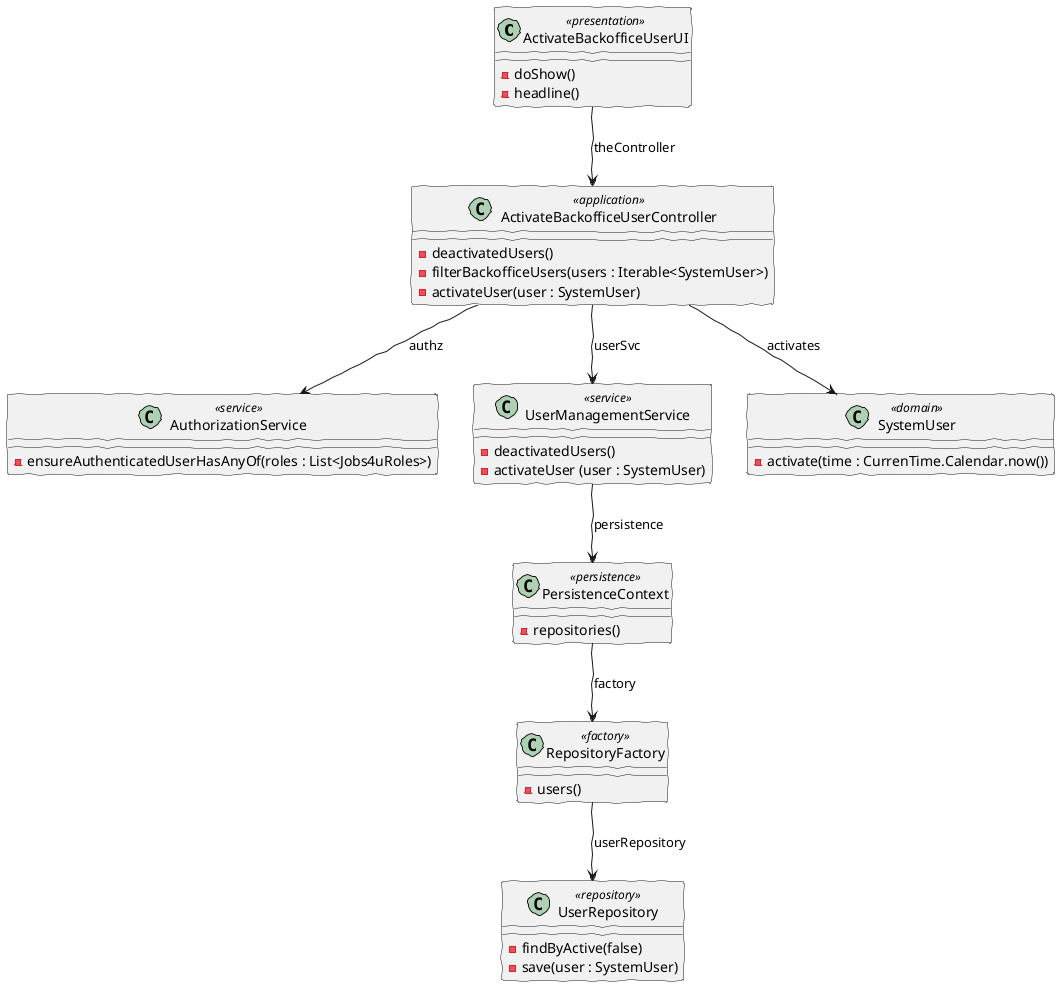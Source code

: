 @startuml
'skinparam
skinparam handwritten true
skinparam packageStyle rect
skinparam defaultFontName FG Virgil
skinparam shadowing false

'Entidades
class ActivateBackofficeUserUI <<presentation>> {
- doShow()
- headline()
}
class ActivateBackofficeUserController <<application>>{
- deactivatedUsers()
- filterBackofficeUsers(users : Iterable<SystemUser>)
- activateUser(user : SystemUser)
}
class AuthorizationService <<service>> {
- ensureAuthenticatedUserHasAnyOf(roles : List<Jobs4uRoles>)
}
class UserManagementService <<service>> {
- deactivatedUsers()
- activateUser (user : SystemUser)
}

class PersistenceContext <<persistence>> {
- repositories()
}
class RepositoryFactory <<factory>> {
- users()
}
class UserRepository <<repository>> {
- findByActive(false)
- save(user : SystemUser)
}
class SystemUser <<domain>> {
- activate(time : CurrenTime.Calendar.now())
}
'Associações
ActivateBackofficeUserUI --> ActivateBackofficeUserController : theController
ActivateBackofficeUserController --> AuthorizationService : authz
ActivateBackofficeUserController --> UserManagementService : userSvc
ActivateBackofficeUserController --> SystemUser : activates
UserManagementService --> PersistenceContext : persistence
PersistenceContext --> RepositoryFactory : factory
RepositoryFactory --> UserRepository : userRepository

@enduml
